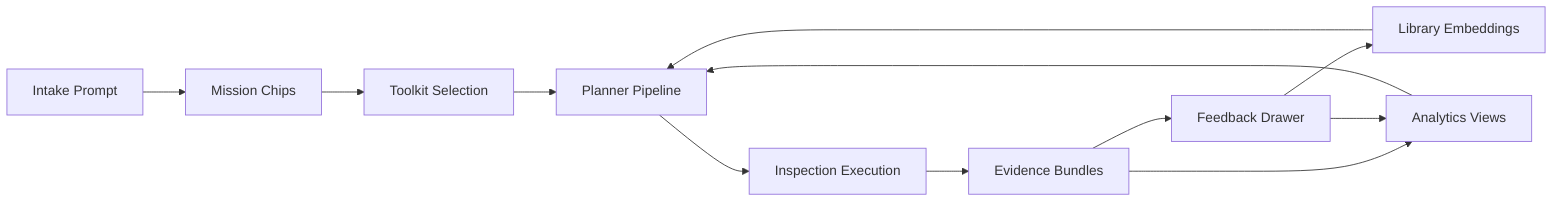 flowchart LR
  Intent[Intake Prompt]
  Chips[Mission Chips]
  Planner[Planner Pipeline]
  Toolkit[Toolkit Selection]
  Execution[Inspection Execution]
  Evidence[Evidence Bundles]
  Feedback[Feedback Drawer]
  Library[Library Embeddings]
  Analytics[Analytics Views]

  Intent --> Chips
  Chips --> Toolkit
  Toolkit --> Planner
  Planner --> Execution
  Execution --> Evidence
  Evidence --> Feedback
  Feedback --> Library
  Library --> Planner
  Evidence --> Analytics
  Feedback --> Analytics
  Analytics --> Planner